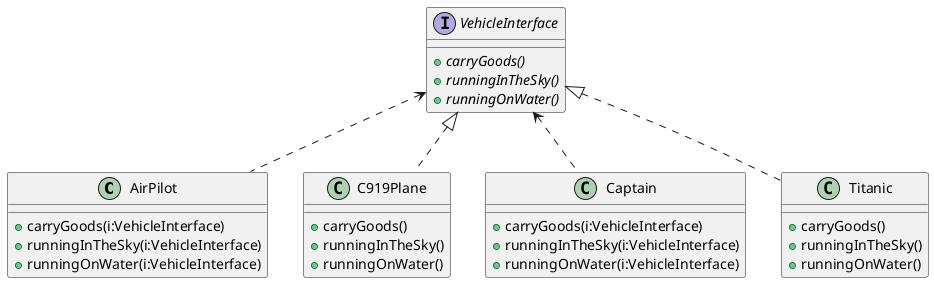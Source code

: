 @startuml
class AirPilot {
    + carryGoods(i:VehicleInterface)
    + runningInTheSky(i:VehicleInterface)
    + runningOnWater(i:VehicleInterface)
}
class C919Plane {
    + carryGoods()
    + runningInTheSky()
    + runningOnWater()
}
class Captain {
    + carryGoods(i:VehicleInterface)
    + runningInTheSky(i:VehicleInterface)
    + runningOnWater(i:VehicleInterface)
}
class Titanic {
    + carryGoods()
    + runningInTheSky()
    + runningOnWater()
}
interface VehicleInterface {
    {abstract} + carryGoods()
    {abstract} + runningInTheSky()
    {abstract} + runningOnWater()
}
VehicleInterface <|.. C919Plane
VehicleInterface <|.. Titanic
VehicleInterface <.. AirPilot
VehicleInterface <.. Captain
@enduml